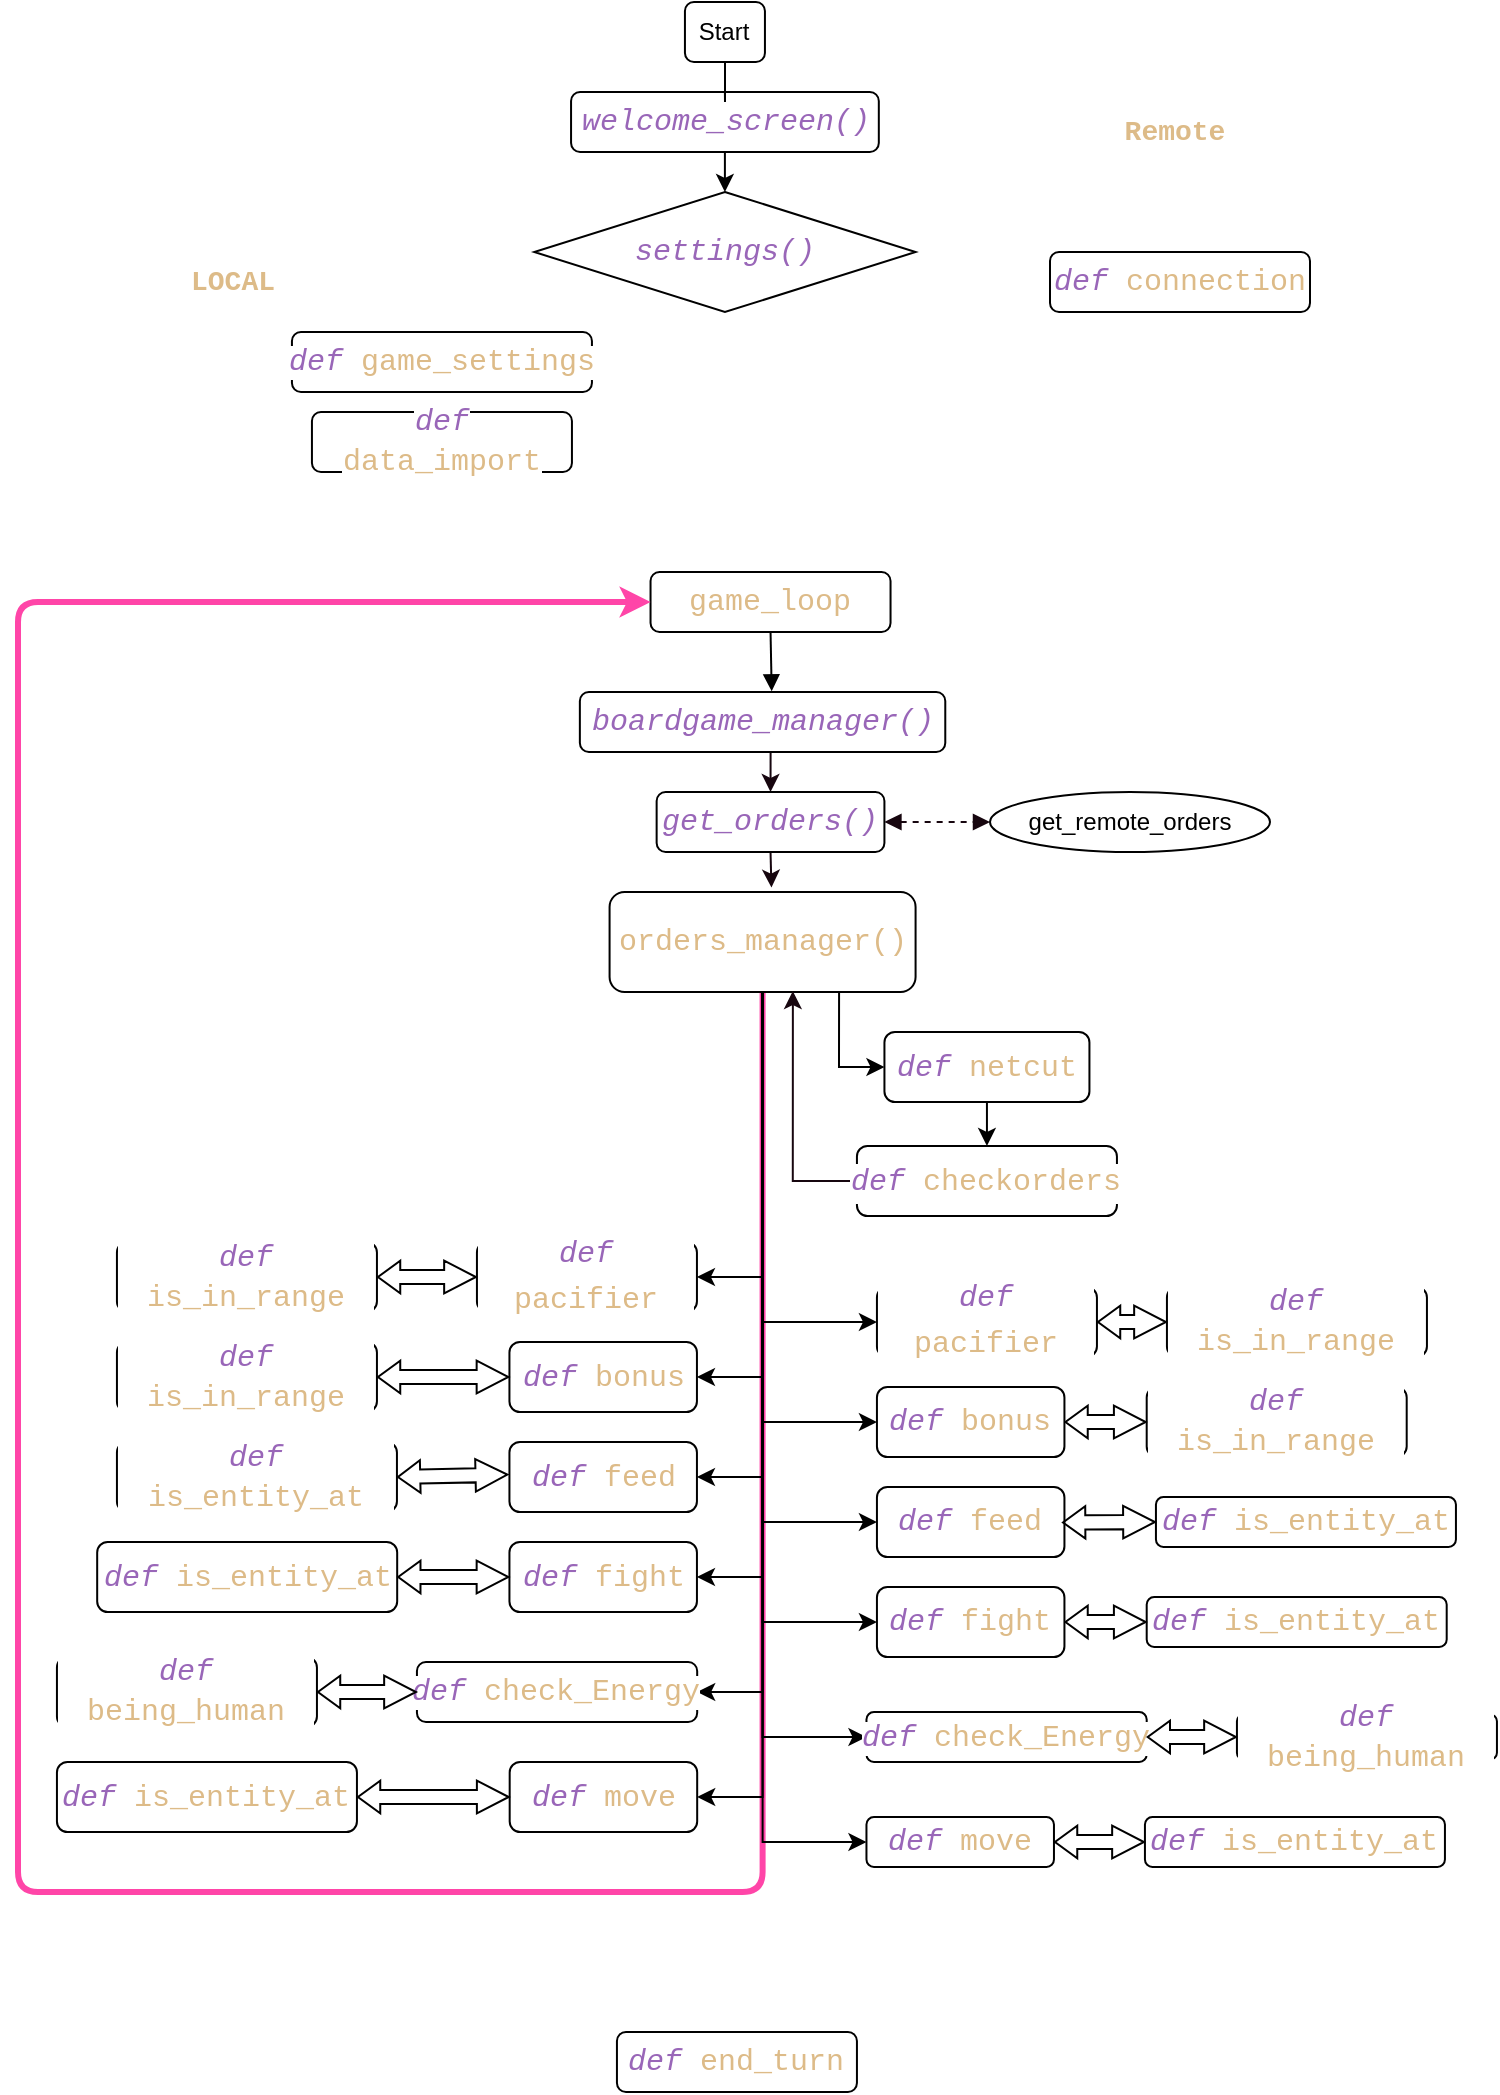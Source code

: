 <mxfile version="17.2.4" type="github">
  <diagram id="C5RBs43oDa-KdzZeNtuy" name="Page-1">
    <mxGraphModel dx="1736" dy="1079" grid="1" gridSize="10" guides="1" tooltips="1" connect="1" arrows="1" fold="1" page="1" pageScale="1" pageWidth="827" pageHeight="1169" math="0" shadow="0">
      <root>
        <mxCell id="WIyWlLk6GJQsqaUBKTNV-0" />
        <mxCell id="WIyWlLk6GJQsqaUBKTNV-1" parent="WIyWlLk6GJQsqaUBKTNV-0" />
        <mxCell id="PsKFiLC34W7KuLc8Axxn-2" value="" style="edgeStyle=orthogonalEdgeStyle;rounded=0;orthogonalLoop=1;jettySize=auto;html=1;startArrow=none;" edge="1" parent="WIyWlLk6GJQsqaUBKTNV-1" source="PsKFiLC34W7KuLc8Axxn-0">
          <mxGeometry relative="1" as="geometry">
            <mxPoint x="397.412" y="110" as="targetPoint" />
          </mxGeometry>
        </mxCell>
        <mxCell id="fEXWOOUnEaRxqD7EzHem-0" value="Start" style="rounded=1;whiteSpace=wrap;html=1;fontSize=12;glass=0;strokeWidth=1;shadow=0;" parent="WIyWlLk6GJQsqaUBKTNV-1" vertex="1">
          <mxGeometry x="377.47" y="15" width="40" height="30" as="geometry" />
        </mxCell>
        <mxCell id="fEXWOOUnEaRxqD7EzHem-25" value="&lt;div style=&quot;color: rgb(102 , 136 , 204) ; font-family: &amp;#34;consolas&amp;#34; , &amp;#34;courier new&amp;#34; , monospace ; font-size: 15px ; line-height: 20px&quot;&gt;&lt;span style=&quot;background-color: rgb(255 , 255 , 255)&quot;&gt;&lt;span style=&quot;color: rgb(153 , 102 , 184) ; font-style: italic&quot;&gt;def&lt;/span&gt; &lt;span style=&quot;color: rgb(221 , 187 , 136)&quot;&gt;connection&lt;/span&gt;&lt;/span&gt;&lt;/div&gt;" style="rounded=1;whiteSpace=wrap;html=1;fontSize=12;glass=0;strokeWidth=1;shadow=0;" parent="WIyWlLk6GJQsqaUBKTNV-1" vertex="1">
          <mxGeometry x="560" y="140" width="130" height="30" as="geometry" />
        </mxCell>
        <mxCell id="fEXWOOUnEaRxqD7EzHem-31" style="edgeStyle=none;rounded=0;orthogonalLoop=1;jettySize=auto;html=1;exitX=1;exitY=0.25;exitDx=0;exitDy=0;fontSize=12;fontColor=#FF9408;" parent="WIyWlLk6GJQsqaUBKTNV-1" edge="1">
          <mxGeometry relative="1" as="geometry">
            <mxPoint x="443.47" y="420" as="sourcePoint" />
            <mxPoint x="443.47" y="420" as="targetPoint" />
          </mxGeometry>
        </mxCell>
        <mxCell id="fEXWOOUnEaRxqD7EzHem-35" value="&lt;div style=&quot;color: rgb(102 , 136 , 204) ; font-family: &amp;#34;consolas&amp;#34; , &amp;#34;courier new&amp;#34; , monospace ; font-size: 15px ; line-height: 20px&quot;&gt;&lt;span style=&quot;color: rgba(0 , 0 , 0 , 0) ; font-family: monospace ; font-size: 0px ; background-color: rgb(248 , 249 , 250)&quot;&gt;%3CmxGraphModel%3E%3Croot%3E%3CmxCell%20id%3D%220%22%2F%3E%3CmxCell%20id%3D%221%22%20parent%3D%220%22%2F%3E%3CmxCell%20id%3D%222%22%20value%3D%22%26lt%3Bdiv%20style%3D%26quot%3Bcolor%3A%20rgb(102%20%2C%20136%20%2C%20204)%20%3B%20font-family%3A%20%26amp%3B%2334%3Bconsolas%26amp%3B%2334%3B%20%2C%20%26amp%3B%2334%3Bcourier%20new%26amp%3B%2334%3B%20%2C%20monospace%20%3B%20font-size%3A%2015px%20%3B%20line-height%3A%2020px%26quot%3B%26gt%3B%26lt%3Bspan%20style%3D%26quot%3Bcolor%3A%20rgb(153%20%2C%20102%20%2C%20184)%20%3B%20font-style%3A%20italic%26quot%3B%26gt%3Bdef%26lt%3B%2Fspan%26gt%3B%26amp%3Bnbsp%3B%26lt%3Bspan%20style%3D%26quot%3Bcolor%3A%20rgb(221%20%2C%20187%20%2C%20136)%20%3B%20font-family%3A%20%26amp%3B%2334%3Bconsolas%26amp%3B%2334%3B%20%2C%20%26amp%3B%2334%3Bcourier%20new%26amp%3B%2334%3B%20%2C%20monospace%26quot%3B%26gt%3Bcheckorders%26lt%3B%2Fspan%26gt%3B%26lt%3B%2Fdiv%26gt%3B%22%20style%3D%22rounded%3D1%3BwhiteSpace%3Dwrap%3Bhtml%3D1%3BlabelBackgroundColor%3D%23FFFFFF%3BfontSize%3D12%3BfontColor%3D%23FF9408%3B%22%20vertex%3D%221%22%20parent%3D%221%22%3E%3CmxGeometry%20x%3D%22105%22%20y%3D%22820%22%20width%3D%22130%22%20height%3D%2250%22%20as%3D%22geometry%22%2F%3E%3C%2FmxCell%3E%3C%2Froot%3E%3C%2FmxGraphModel%3E&lt;/span&gt;&lt;span style=&quot;font-family: &amp;#34;consolas&amp;#34; , &amp;#34;courier new&amp;#34; , monospace ; color: rgb(153 , 102 , 184) ; font-style: italic&quot;&gt;def&lt;/span&gt;&lt;span style=&quot;font-family: &amp;#34;consolas&amp;#34; , &amp;#34;courier new&amp;#34; , monospace&quot;&gt; &lt;/span&gt;&lt;span style=&quot;font-family: &amp;#34;consolas&amp;#34; , &amp;#34;courier new&amp;#34; , monospace ; color: rgb(221 , 187 , 136)&quot;&gt;pacifier&lt;/span&gt;&lt;/div&gt;" style="rounded=1;whiteSpace=wrap;html=1;labelBackgroundColor=#FFFFFF;fontSize=12;fontColor=#FF9408;" parent="WIyWlLk6GJQsqaUBKTNV-1" vertex="1">
          <mxGeometry x="273.47" y="635" width="110" height="35" as="geometry" />
        </mxCell>
        <mxCell id="fEXWOOUnEaRxqD7EzHem-45" value="&lt;div style=&quot;color: rgb(102 , 136 , 204) ; font-family: &amp;#34;consolas&amp;#34; , &amp;#34;courier new&amp;#34; , monospace ; font-size: 15px ; line-height: 20px&quot;&gt;&lt;div style=&quot;font-family: &amp;#34;consolas&amp;#34; , &amp;#34;courier new&amp;#34; , monospace ; line-height: 20px&quot;&gt;&lt;span style=&quot;color: rgb(153 , 102 , 184) ; font-style: italic&quot;&gt;def&lt;/span&gt; &lt;span style=&quot;color: rgb(221 , 187 , 136)&quot;&gt;is_in_range&lt;/span&gt;&lt;/div&gt;&lt;/div&gt;" style="rounded=1;whiteSpace=wrap;html=1;labelBackgroundColor=#FFFFFF;fontSize=12;fontColor=#FF9408;" parent="WIyWlLk6GJQsqaUBKTNV-1" vertex="1">
          <mxGeometry x="93.47" y="635" width="130" height="35" as="geometry" />
        </mxCell>
        <mxCell id="fEXWOOUnEaRxqD7EzHem-47" value="&lt;div style=&quot;color: rgb(102 , 136 , 204) ; font-family: &amp;#34;consolas&amp;#34; , &amp;#34;courier new&amp;#34; , monospace ; font-size: 15px ; line-height: 20px&quot;&gt;&lt;div style=&quot;font-family: &amp;#34;consolas&amp;#34; , &amp;#34;courier new&amp;#34; , monospace ; line-height: 20px&quot;&gt;&lt;span style=&quot;color: rgb(153 , 102 , 184) ; font-style: italic&quot;&gt;def&lt;/span&gt; &lt;span style=&quot;color: rgb(221 , 187 , 136)&quot;&gt;bonus&lt;/span&gt;&lt;/div&gt;&lt;/div&gt;" style="rounded=1;whiteSpace=wrap;html=1;labelBackgroundColor=#FFFFFF;fontSize=12;fontColor=#FF9408;" parent="WIyWlLk6GJQsqaUBKTNV-1" vertex="1">
          <mxGeometry x="289.72" y="685" width="93.75" height="35" as="geometry" />
        </mxCell>
        <mxCell id="fEXWOOUnEaRxqD7EzHem-49" value="&lt;div style=&quot;color: rgb(102 , 136 , 204) ; font-family: &amp;#34;consolas&amp;#34; , &amp;#34;courier new&amp;#34; , monospace ; font-size: 15px ; line-height: 20px&quot;&gt;&lt;div style=&quot;font-family: &amp;#34;consolas&amp;#34; , &amp;#34;courier new&amp;#34; , monospace ; line-height: 20px&quot;&gt;&lt;span style=&quot;color: rgb(153 , 102 , 184) ; font-style: italic&quot;&gt;def&lt;/span&gt; &lt;span style=&quot;color: rgb(221 , 187 , 136)&quot;&gt;is_in_range&lt;/span&gt;&lt;/div&gt;&lt;/div&gt;" style="rounded=1;whiteSpace=wrap;html=1;labelBackgroundColor=#FFFFFF;fontSize=12;fontColor=#FF9408;" parent="WIyWlLk6GJQsqaUBKTNV-1" vertex="1">
          <mxGeometry x="93.47" y="685" width="130" height="35" as="geometry" />
        </mxCell>
        <mxCell id="fEXWOOUnEaRxqD7EzHem-51" value="&lt;div style=&quot;color: rgb(102 , 136 , 204) ; font-family: &amp;#34;consolas&amp;#34; , &amp;#34;courier new&amp;#34; , monospace ; font-size: 15px ; line-height: 20px&quot;&gt;&lt;div style=&quot;font-family: &amp;#34;consolas&amp;#34; , &amp;#34;courier new&amp;#34; , monospace ; line-height: 20px&quot;&gt;&lt;span style=&quot;color: rgb(153 , 102 , 184) ; font-style: italic&quot;&gt;def&lt;/span&gt; &lt;span style=&quot;color: rgb(221 , 187 , 136)&quot;&gt;feed&lt;/span&gt;&lt;/div&gt;&lt;/div&gt;" style="rounded=1;whiteSpace=wrap;html=1;labelBackgroundColor=#FFFFFF;fontSize=12;fontColor=#FF9408;" parent="WIyWlLk6GJQsqaUBKTNV-1" vertex="1">
          <mxGeometry x="289.72" y="735" width="93.75" height="35" as="geometry" />
        </mxCell>
        <mxCell id="fEXWOOUnEaRxqD7EzHem-53" value="&lt;div style=&quot;color: rgb(102 , 136 , 204) ; font-family: &amp;#34;consolas&amp;#34; , &amp;#34;courier new&amp;#34; , monospace ; font-size: 15px ; line-height: 20px&quot;&gt;&lt;div style=&quot;font-family: &amp;#34;consolas&amp;#34; , &amp;#34;courier new&amp;#34; , monospace ; line-height: 20px&quot;&gt;&lt;div style=&quot;font-family: &amp;#34;consolas&amp;#34; , &amp;#34;courier new&amp;#34; , monospace ; line-height: 20px&quot;&gt;&lt;span style=&quot;color: rgb(153 , 102 , 184) ; font-style: italic&quot;&gt;def&lt;/span&gt; &lt;span style=&quot;color: rgb(221 , 187 , 136)&quot;&gt;is_entity_at&lt;/span&gt;&lt;/div&gt;&lt;/div&gt;&lt;/div&gt;" style="rounded=1;whiteSpace=wrap;html=1;labelBackgroundColor=#FFFFFF;fontSize=12;fontColor=#FF9408;" parent="WIyWlLk6GJQsqaUBKTNV-1" vertex="1">
          <mxGeometry x="93.47" y="735" width="140" height="35" as="geometry" />
        </mxCell>
        <mxCell id="fEXWOOUnEaRxqD7EzHem-55" value="&lt;div style=&quot;color: rgb(102 , 136 , 204) ; font-family: &amp;#34;consolas&amp;#34; , &amp;#34;courier new&amp;#34; , monospace ; font-size: 15px ; line-height: 20px&quot;&gt;&lt;div style=&quot;font-family: &amp;#34;consolas&amp;#34; , &amp;#34;courier new&amp;#34; , monospace ; line-height: 20px&quot;&gt;&lt;div style=&quot;font-family: &amp;#34;consolas&amp;#34; , &amp;#34;courier new&amp;#34; , monospace ; line-height: 20px&quot;&gt;&lt;span style=&quot;color: rgb(153 , 102 , 184) ; font-style: italic&quot;&gt;def&lt;/span&gt; &lt;span style=&quot;color: rgb(221 , 187 , 136)&quot;&gt;fight&lt;/span&gt;&lt;/div&gt;&lt;/div&gt;&lt;/div&gt;" style="rounded=1;whiteSpace=wrap;html=1;labelBackgroundColor=#FFFFFF;fontSize=12;fontColor=#FF9408;" parent="WIyWlLk6GJQsqaUBKTNV-1" vertex="1">
          <mxGeometry x="289.72" y="785" width="93.75" height="35" as="geometry" />
        </mxCell>
        <mxCell id="fEXWOOUnEaRxqD7EzHem-58" value="&lt;div style=&quot;color: rgb(102 , 136 , 204) ; font-family: &amp;#34;consolas&amp;#34; , &amp;#34;courier new&amp;#34; , monospace ; font-size: 15px ; line-height: 20px&quot;&gt;&lt;div style=&quot;font-family: &amp;#34;consolas&amp;#34; , &amp;#34;courier new&amp;#34; , monospace ; line-height: 20px&quot;&gt;&lt;div style=&quot;font-family: &amp;#34;consolas&amp;#34; , &amp;#34;courier new&amp;#34; , monospace ; line-height: 20px&quot;&gt;&lt;span style=&quot;color: rgb(153 , 102 , 184) ; font-style: italic&quot;&gt;def&lt;/span&gt; &lt;span style=&quot;color: rgb(221 , 187 , 136)&quot;&gt;is_entity_at&lt;/span&gt;&lt;/div&gt;&lt;/div&gt;&lt;/div&gt;" style="rounded=1;whiteSpace=wrap;html=1;labelBackgroundColor=#FFFFFF;fontSize=12;fontColor=#FF9408;" parent="WIyWlLk6GJQsqaUBKTNV-1" vertex="1">
          <mxGeometry x="83.59" y="785" width="150" height="35" as="geometry" />
        </mxCell>
        <mxCell id="fEXWOOUnEaRxqD7EzHem-59" value="&lt;div style=&quot;color: rgb(102 , 136 , 204) ; font-family: &amp;#34;consolas&amp;#34; , &amp;#34;courier new&amp;#34; , monospace ; font-size: 15px ; line-height: 20px&quot;&gt;&lt;div style=&quot;font-family: &amp;#34;consolas&amp;#34; , &amp;#34;courier new&amp;#34; , monospace ; line-height: 20px&quot;&gt;&lt;div style=&quot;font-family: &amp;#34;consolas&amp;#34; , &amp;#34;courier new&amp;#34; , monospace ; line-height: 20px&quot;&gt;&lt;div style=&quot;font-family: &amp;#34;consolas&amp;#34; , &amp;#34;courier new&amp;#34; , monospace ; line-height: 20px&quot;&gt;&lt;span style=&quot;color: rgb(153 , 102 , 184) ; font-style: italic&quot;&gt;def&lt;/span&gt; &lt;span style=&quot;color: rgb(221 , 187 , 136)&quot;&gt;move&lt;/span&gt;&lt;/div&gt;&lt;/div&gt;&lt;/div&gt;&lt;/div&gt;" style="rounded=1;whiteSpace=wrap;html=1;labelBackgroundColor=#FFFFFF;fontSize=12;fontColor=#FF9408;" parent="WIyWlLk6GJQsqaUBKTNV-1" vertex="1">
          <mxGeometry x="289.84" y="895" width="93.75" height="35" as="geometry" />
        </mxCell>
        <mxCell id="fEXWOOUnEaRxqD7EzHem-62" value="&lt;div style=&quot;color: rgb(102 , 136 , 204) ; font-family: &amp;#34;consolas&amp;#34; , &amp;#34;courier new&amp;#34; , monospace ; font-size: 15px ; line-height: 20px&quot;&gt;&lt;div style=&quot;font-family: &amp;#34;consolas&amp;#34; , &amp;#34;courier new&amp;#34; , monospace ; line-height: 20px&quot;&gt;&lt;div style=&quot;font-family: &amp;#34;consolas&amp;#34; , &amp;#34;courier new&amp;#34; , monospace ; line-height: 20px&quot;&gt;&lt;span style=&quot;color: rgb(153 , 102 , 184) ; font-style: italic&quot;&gt;def&lt;/span&gt; &lt;span style=&quot;color: rgb(221 , 187 , 136)&quot;&gt;is_entity_at&lt;/span&gt;&lt;/div&gt;&lt;/div&gt;&lt;/div&gt;" style="rounded=1;whiteSpace=wrap;html=1;labelBackgroundColor=#FFFFFF;fontSize=12;fontColor=#FF9408;" parent="WIyWlLk6GJQsqaUBKTNV-1" vertex="1">
          <mxGeometry x="63.47" y="895" width="150" height="35" as="geometry" />
        </mxCell>
        <mxCell id="fEXWOOUnEaRxqD7EzHem-63" value="&lt;div style=&quot;color: rgb(102 , 136 , 204) ; font-family: &amp;#34;consolas&amp;#34; , &amp;#34;courier new&amp;#34; , monospace ; font-size: 15px ; line-height: 20px&quot;&gt;&lt;span style=&quot;background-color: rgb(255 , 255 , 255)&quot;&gt;&lt;span style=&quot;color: rgb(221 , 187 , 136)&quot;&gt;game_loop&lt;/span&gt;&lt;/span&gt;&lt;/div&gt;" style="rounded=1;whiteSpace=wrap;html=1;fontSize=12;glass=0;strokeWidth=1;shadow=0;" parent="WIyWlLk6GJQsqaUBKTNV-1" vertex="1">
          <mxGeometry x="360.27" y="300" width="120" height="30" as="geometry" />
        </mxCell>
        <mxCell id="fEXWOOUnEaRxqD7EzHem-149" style="edgeStyle=orthogonalEdgeStyle;rounded=1;orthogonalLoop=1;jettySize=auto;html=1;fontFamily=Courier New;fontSize=12;fontColor=#DDBB88;exitX=0.5;exitY=1;exitDx=0;exitDy=0;strokeWidth=3;strokeColor=#FF45A8;" parent="WIyWlLk6GJQsqaUBKTNV-1" source="fEXWOOUnEaRxqD7EzHem-87" target="fEXWOOUnEaRxqD7EzHem-63" edge="1">
          <mxGeometry relative="1" as="geometry">
            <mxPoint x="357.47" y="355" as="targetPoint" />
            <Array as="points">
              <mxPoint x="416" y="960" />
              <mxPoint x="44" y="960" />
              <mxPoint x="44" y="315" />
            </Array>
            <mxPoint x="416" y="920" as="sourcePoint" />
          </mxGeometry>
        </mxCell>
        <mxCell id="fEXWOOUnEaRxqD7EzHem-64" value="&lt;div style=&quot;font-family: &amp;#34;consolas&amp;#34; , &amp;#34;courier new&amp;#34; , monospace ; font-size: 15px ; line-height: 20px&quot;&gt;&lt;span style=&quot;background-color: rgb(255 , 255 , 255)&quot;&gt;&lt;span style=&quot;color: rgb(153 , 102 , 184) ; font-style: italic&quot;&gt;def&lt;/span&gt;&lt;font color=&quot;#6688cc&quot;&gt;&amp;nbsp;&lt;/font&gt;&lt;font color=&quot;#ddbb88&quot;&gt;end_&lt;/font&gt;&lt;span style=&quot;color: rgb(221 , 187 , 136)&quot;&gt;tu&lt;/span&gt;&lt;font color=&quot;#ddbb88&quot;&gt;rn&lt;/font&gt;&lt;/span&gt;&lt;/div&gt;" style="rounded=1;whiteSpace=wrap;html=1;fontSize=12;glass=0;strokeWidth=1;shadow=0;" parent="WIyWlLk6GJQsqaUBKTNV-1" vertex="1">
          <mxGeometry x="343.47" y="1030" width="120" height="30" as="geometry" />
        </mxCell>
        <mxCell id="fEXWOOUnEaRxqD7EzHem-82" value="&lt;div style=&quot;color: rgb(102 , 136 , 204) ; font-family: &amp;#34;consolas&amp;#34; , &amp;#34;courier new&amp;#34; , monospace ; font-size: 15px ; line-height: 20px&quot;&gt;&lt;div style=&quot;font-family: &amp;#34;consolas&amp;#34; , &amp;#34;courier new&amp;#34; , monospace ; line-height: 20px&quot;&gt;&lt;div style=&quot;font-family: &amp;#34;consolas&amp;#34; , &amp;#34;courier new&amp;#34; , monospace ; line-height: 20px&quot;&gt;&lt;div style=&quot;font-family: &amp;#34;consolas&amp;#34; , &amp;#34;courier new&amp;#34; , monospace ; line-height: 20px&quot;&gt;&lt;span style=&quot;color: rgb(153 , 102 , 184) ; font-style: italic&quot;&gt;def&lt;/span&gt; &lt;span style=&quot;color: rgb(221 , 187 , 136)&quot;&gt;being_human&lt;/span&gt;&lt;/div&gt;&lt;/div&gt;&lt;/div&gt;&lt;/div&gt;" style="rounded=1;whiteSpace=wrap;html=1;labelBackgroundColor=#FFFFFF;fontSize=12;fontColor=#FF9408;" parent="WIyWlLk6GJQsqaUBKTNV-1" vertex="1">
          <mxGeometry x="63.47" y="842.5" width="130" height="35" as="geometry" />
        </mxCell>
        <mxCell id="fEXWOOUnEaRxqD7EzHem-90" style="edgeStyle=orthogonalEdgeStyle;rounded=0;orthogonalLoop=1;jettySize=auto;html=1;exitX=0.5;exitY=1;exitDx=0;exitDy=0;entryX=1;entryY=0.5;entryDx=0;entryDy=0;fontFamily=Courier New;fontSize=12;fontColor=#DDBB88;" parent="WIyWlLk6GJQsqaUBKTNV-1" source="fEXWOOUnEaRxqD7EzHem-87" target="fEXWOOUnEaRxqD7EzHem-35" edge="1">
          <mxGeometry relative="1" as="geometry" />
        </mxCell>
        <mxCell id="fEXWOOUnEaRxqD7EzHem-93" style="edgeStyle=orthogonalEdgeStyle;rounded=0;orthogonalLoop=1;jettySize=auto;html=1;exitX=0.5;exitY=1;exitDx=0;exitDy=0;entryX=1;entryY=0.5;entryDx=0;entryDy=0;fontFamily=Courier New;fontSize=12;fontColor=#DDBB88;" parent="WIyWlLk6GJQsqaUBKTNV-1" source="fEXWOOUnEaRxqD7EzHem-87" target="fEXWOOUnEaRxqD7EzHem-47" edge="1">
          <mxGeometry relative="1" as="geometry" />
        </mxCell>
        <mxCell id="fEXWOOUnEaRxqD7EzHem-97" style="edgeStyle=orthogonalEdgeStyle;rounded=0;orthogonalLoop=1;jettySize=auto;html=1;exitX=0.5;exitY=1;exitDx=0;exitDy=0;entryX=1;entryY=0.5;entryDx=0;entryDy=0;fontFamily=Courier New;fontSize=12;fontColor=#DDBB88;" parent="WIyWlLk6GJQsqaUBKTNV-1" source="fEXWOOUnEaRxqD7EzHem-87" target="fEXWOOUnEaRxqD7EzHem-51" edge="1">
          <mxGeometry relative="1" as="geometry" />
        </mxCell>
        <mxCell id="fEXWOOUnEaRxqD7EzHem-98" style="edgeStyle=orthogonalEdgeStyle;rounded=0;orthogonalLoop=1;jettySize=auto;html=1;exitX=0.5;exitY=1;exitDx=0;exitDy=0;entryX=1;entryY=0.5;entryDx=0;entryDy=0;fontFamily=Courier New;fontSize=12;fontColor=#DDBB88;" parent="WIyWlLk6GJQsqaUBKTNV-1" source="fEXWOOUnEaRxqD7EzHem-87" target="fEXWOOUnEaRxqD7EzHem-55" edge="1">
          <mxGeometry relative="1" as="geometry" />
        </mxCell>
        <mxCell id="fEXWOOUnEaRxqD7EzHem-102" style="edgeStyle=orthogonalEdgeStyle;rounded=0;orthogonalLoop=1;jettySize=auto;html=1;exitX=0.5;exitY=1;exitDx=0;exitDy=0;entryX=1;entryY=0.5;entryDx=0;entryDy=0;fontFamily=Courier New;fontSize=12;fontColor=#DDBB88;" parent="WIyWlLk6GJQsqaUBKTNV-1" source="fEXWOOUnEaRxqD7EzHem-87" target="fEXWOOUnEaRxqD7EzHem-101" edge="1">
          <mxGeometry relative="1" as="geometry" />
        </mxCell>
        <mxCell id="fEXWOOUnEaRxqD7EzHem-103" style="edgeStyle=orthogonalEdgeStyle;rounded=0;orthogonalLoop=1;jettySize=auto;html=1;exitX=0.5;exitY=1;exitDx=0;exitDy=0;entryX=1;entryY=0.5;entryDx=0;entryDy=0;fontFamily=Courier New;fontSize=12;fontColor=#DDBB88;" parent="WIyWlLk6GJQsqaUBKTNV-1" source="fEXWOOUnEaRxqD7EzHem-87" target="fEXWOOUnEaRxqD7EzHem-59" edge="1">
          <mxGeometry relative="1" as="geometry" />
        </mxCell>
        <mxCell id="fEXWOOUnEaRxqD7EzHem-128" style="edgeStyle=orthogonalEdgeStyle;rounded=0;orthogonalLoop=1;jettySize=auto;html=1;exitX=0.75;exitY=1;exitDx=0;exitDy=0;entryX=0;entryY=0.5;entryDx=0;entryDy=0;fontFamily=Courier New;fontSize=12;fontColor=#DDBB88;" parent="WIyWlLk6GJQsqaUBKTNV-1" source="fEXWOOUnEaRxqD7EzHem-87" target="fEXWOOUnEaRxqD7EzHem-108" edge="1">
          <mxGeometry relative="1" as="geometry" />
        </mxCell>
        <mxCell id="fEXWOOUnEaRxqD7EzHem-147" style="edgeStyle=orthogonalEdgeStyle;rounded=0;orthogonalLoop=1;jettySize=auto;html=1;exitX=0.5;exitY=1;exitDx=0;exitDy=0;entryX=0;entryY=0.5;entryDx=0;entryDy=0;fontFamily=Courier New;fontSize=12;fontColor=#DDBB88;" parent="WIyWlLk6GJQsqaUBKTNV-1" source="fEXWOOUnEaRxqD7EzHem-87" target="fEXWOOUnEaRxqD7EzHem-110" edge="1">
          <mxGeometry relative="1" as="geometry" />
        </mxCell>
        <mxCell id="fEXWOOUnEaRxqD7EzHem-148" style="edgeStyle=orthogonalEdgeStyle;rounded=0;orthogonalLoop=1;jettySize=auto;html=1;exitX=0.5;exitY=1;exitDx=0;exitDy=0;entryX=0;entryY=0.5;entryDx=0;entryDy=0;fontFamily=Courier New;fontSize=12;fontColor=#DDBB88;" parent="WIyWlLk6GJQsqaUBKTNV-1" source="fEXWOOUnEaRxqD7EzHem-87" target="fEXWOOUnEaRxqD7EzHem-112" edge="1">
          <mxGeometry relative="1" as="geometry" />
        </mxCell>
        <mxCell id="fEXWOOUnEaRxqD7EzHem-152" style="edgeStyle=orthogonalEdgeStyle;rounded=0;orthogonalLoop=1;jettySize=auto;html=1;exitX=0.5;exitY=1;exitDx=0;exitDy=0;entryX=0;entryY=0.5;entryDx=0;entryDy=0;fontFamily=Courier New;fontSize=12;fontColor=#DDBB88;" parent="WIyWlLk6GJQsqaUBKTNV-1" source="fEXWOOUnEaRxqD7EzHem-87" target="fEXWOOUnEaRxqD7EzHem-114" edge="1">
          <mxGeometry relative="1" as="geometry" />
        </mxCell>
        <mxCell id="fEXWOOUnEaRxqD7EzHem-153" style="edgeStyle=orthogonalEdgeStyle;rounded=0;orthogonalLoop=1;jettySize=auto;html=1;exitX=0.5;exitY=1;exitDx=0;exitDy=0;entryX=0;entryY=0.5;entryDx=0;entryDy=0;fontFamily=Courier New;fontSize=12;fontColor=#DDBB88;" parent="WIyWlLk6GJQsqaUBKTNV-1" source="fEXWOOUnEaRxqD7EzHem-87" target="fEXWOOUnEaRxqD7EzHem-116" edge="1">
          <mxGeometry relative="1" as="geometry" />
        </mxCell>
        <mxCell id="fEXWOOUnEaRxqD7EzHem-155" style="edgeStyle=orthogonalEdgeStyle;rounded=0;orthogonalLoop=1;jettySize=auto;html=1;exitX=0.5;exitY=1;exitDx=0;exitDy=0;entryX=0;entryY=0.5;entryDx=0;entryDy=0;fontFamily=Courier New;fontSize=12;fontColor=#DDBB88;" parent="WIyWlLk6GJQsqaUBKTNV-1" source="fEXWOOUnEaRxqD7EzHem-87" target="fEXWOOUnEaRxqD7EzHem-126" edge="1">
          <mxGeometry relative="1" as="geometry" />
        </mxCell>
        <mxCell id="fEXWOOUnEaRxqD7EzHem-156" style="edgeStyle=orthogonalEdgeStyle;rounded=0;orthogonalLoop=1;jettySize=auto;html=1;exitX=0.5;exitY=1;exitDx=0;exitDy=0;entryX=0;entryY=0.5;entryDx=0;entryDy=0;fontFamily=Courier New;fontSize=12;fontColor=#DDBB88;" parent="WIyWlLk6GJQsqaUBKTNV-1" source="fEXWOOUnEaRxqD7EzHem-87" target="fEXWOOUnEaRxqD7EzHem-118" edge="1">
          <mxGeometry relative="1" as="geometry" />
        </mxCell>
        <mxCell id="fEXWOOUnEaRxqD7EzHem-87" value="&lt;span style=&quot;font-family: &amp;#34;consolas&amp;#34; , &amp;#34;courier new&amp;#34; , monospace ; font-size: 15px ; color: rgb(221 , 187 , 136)&quot;&gt;orders_manager()&lt;/span&gt;" style="rounded=1;whiteSpace=wrap;html=1;labelBackgroundColor=#FFFFFF;fontSize=12;fontColor=#FF9408;" parent="WIyWlLk6GJQsqaUBKTNV-1" vertex="1">
          <mxGeometry x="339.79" y="460" width="153" height="50" as="geometry" />
        </mxCell>
        <mxCell id="fEXWOOUnEaRxqD7EzHem-92" value="" style="shape=flexArrow;endArrow=classic;startArrow=classic;html=1;rounded=0;fontFamily=Courier New;fontSize=12;fontColor=#DDBB88;exitX=1;exitY=0.5;exitDx=0;exitDy=0;entryX=0;entryY=0.5;entryDx=0;entryDy=0;width=7.059;startSize=3.384;startWidth=8.212;endWidth=8.212;endSize=4.965;" parent="WIyWlLk6GJQsqaUBKTNV-1" source="fEXWOOUnEaRxqD7EzHem-45" target="fEXWOOUnEaRxqD7EzHem-35" edge="1">
          <mxGeometry width="100" height="100" relative="1" as="geometry">
            <mxPoint x="123.47" y="605" as="sourcePoint" />
            <mxPoint x="223.47" y="505" as="targetPoint" />
          </mxGeometry>
        </mxCell>
        <mxCell id="fEXWOOUnEaRxqD7EzHem-94" value="" style="shape=flexArrow;endArrow=classic;startArrow=classic;html=1;rounded=0;fontFamily=Courier New;fontSize=12;fontColor=#DDBB88;exitX=1;exitY=0.5;exitDx=0;exitDy=0;entryX=0;entryY=0.5;entryDx=0;entryDy=0;width=7.059;startSize=3.384;startWidth=8.212;endWidth=8.212;endSize=4.965;" parent="WIyWlLk6GJQsqaUBKTNV-1" source="fEXWOOUnEaRxqD7EzHem-49" target="fEXWOOUnEaRxqD7EzHem-47" edge="1">
          <mxGeometry width="100" height="100" relative="1" as="geometry">
            <mxPoint x="223.47" y="702.17" as="sourcePoint" />
            <mxPoint x="279.72" y="702.17" as="targetPoint" />
          </mxGeometry>
        </mxCell>
        <mxCell id="fEXWOOUnEaRxqD7EzHem-96" value="" style="shape=flexArrow;endArrow=classic;startArrow=classic;html=1;rounded=0;fontFamily=Courier New;fontSize=12;fontColor=#DDBB88;exitX=1;exitY=0.5;exitDx=0;exitDy=0;entryX=-0.006;entryY=0.466;entryDx=0;entryDy=0;width=7.059;startSize=3.384;startWidth=8.212;endWidth=8.212;endSize=4.965;entryPerimeter=0;" parent="WIyWlLk6GJQsqaUBKTNV-1" source="fEXWOOUnEaRxqD7EzHem-53" target="fEXWOOUnEaRxqD7EzHem-51" edge="1">
          <mxGeometry width="100" height="100" relative="1" as="geometry">
            <mxPoint x="203.47" y="752.27" as="sourcePoint" />
            <mxPoint x="269.72" y="752.27" as="targetPoint" />
          </mxGeometry>
        </mxCell>
        <mxCell id="fEXWOOUnEaRxqD7EzHem-99" value="" style="shape=flexArrow;endArrow=classic;startArrow=classic;html=1;rounded=0;fontFamily=Courier New;fontSize=12;fontColor=#DDBB88;exitX=1;exitY=0.5;exitDx=0;exitDy=0;entryX=0;entryY=0.5;entryDx=0;entryDy=0;width=7.059;startSize=3.384;startWidth=8.212;endWidth=8.212;endSize=4.965;" parent="WIyWlLk6GJQsqaUBKTNV-1" source="fEXWOOUnEaRxqD7EzHem-58" target="fEXWOOUnEaRxqD7EzHem-55" edge="1">
          <mxGeometry width="100" height="100" relative="1" as="geometry">
            <mxPoint x="233.59" y="803.1" as="sourcePoint" />
            <mxPoint x="279.278" y="801.91" as="targetPoint" />
          </mxGeometry>
        </mxCell>
        <mxCell id="fEXWOOUnEaRxqD7EzHem-100" value="" style="shape=flexArrow;endArrow=classic;startArrow=classic;html=1;rounded=0;fontFamily=Courier New;fontSize=12;fontColor=#DDBB88;exitX=1;exitY=0.5;exitDx=0;exitDy=0;entryX=0;entryY=0.5;entryDx=0;entryDy=0;width=7.059;startSize=3.384;startWidth=8.212;endWidth=8.212;endSize=4.965;" parent="WIyWlLk6GJQsqaUBKTNV-1" source="fEXWOOUnEaRxqD7EzHem-62" target="fEXWOOUnEaRxqD7EzHem-59" edge="1">
          <mxGeometry width="100" height="100" relative="1" as="geometry">
            <mxPoint x="190.6" y="1042.22" as="sourcePoint" />
            <mxPoint x="236.73" y="1042.22" as="targetPoint" />
          </mxGeometry>
        </mxCell>
        <mxCell id="fEXWOOUnEaRxqD7EzHem-101" value="&lt;div style=&quot;font-family: &amp;#34;consolas&amp;#34; , &amp;#34;courier new&amp;#34; , monospace ; font-size: 15px ; line-height: 20px&quot;&gt;&lt;span style=&quot;background-color: rgb(255 , 255 , 255)&quot;&gt;&lt;span style=&quot;color: rgb(153 , 102 , 184) ; font-style: italic&quot;&gt;def&lt;/span&gt;&lt;font color=&quot;#6688cc&quot;&gt;&amp;nbsp;&lt;/font&gt;&lt;font color=&quot;#ddbb88&quot;&gt;check_Energy&lt;/font&gt;&lt;/span&gt;&lt;/div&gt;" style="rounded=1;whiteSpace=wrap;html=1;fontSize=12;glass=0;strokeWidth=1;shadow=0;" parent="WIyWlLk6GJQsqaUBKTNV-1" vertex="1">
          <mxGeometry x="243.47" y="845" width="140.12" height="30" as="geometry" />
        </mxCell>
        <mxCell id="fEXWOOUnEaRxqD7EzHem-106" value="" style="shape=flexArrow;endArrow=classic;startArrow=classic;html=1;rounded=0;fontFamily=Courier New;fontSize=12;fontColor=#DDBB88;exitX=1;exitY=0.5;exitDx=0;exitDy=0;entryX=0;entryY=0.5;entryDx=0;entryDy=0;width=7.059;startSize=3.384;startWidth=8.212;endWidth=8.212;endSize=4.965;" parent="WIyWlLk6GJQsqaUBKTNV-1" source="fEXWOOUnEaRxqD7EzHem-82" target="fEXWOOUnEaRxqD7EzHem-101" edge="1">
          <mxGeometry width="100" height="100" relative="1" as="geometry">
            <mxPoint x="183.47" y="835" as="sourcePoint" />
            <mxPoint x="239.6" y="835" as="targetPoint" />
          </mxGeometry>
        </mxCell>
        <mxCell id="fEXWOOUnEaRxqD7EzHem-107" style="edgeStyle=none;rounded=0;orthogonalLoop=1;jettySize=auto;html=1;exitX=0.5;exitY=1;exitDx=0;exitDy=0;entryX=0.5;entryY=0;entryDx=0;entryDy=0;fontSize=12;fontColor=#FF9408;" parent="WIyWlLk6GJQsqaUBKTNV-1" source="fEXWOOUnEaRxqD7EzHem-108" target="fEXWOOUnEaRxqD7EzHem-109" edge="1">
          <mxGeometry relative="1" as="geometry" />
        </mxCell>
        <mxCell id="fEXWOOUnEaRxqD7EzHem-108" value="&lt;div style=&quot;color: rgb(102 , 136 , 204) ; font-family: &amp;#34;consolas&amp;#34; , &amp;#34;courier new&amp;#34; , monospace ; font-size: 15px ; line-height: 20px&quot;&gt;&lt;span style=&quot;color: rgb(153 , 102 , 184) ; font-style: italic&quot;&gt;def&lt;/span&gt; &lt;span style=&quot;color: rgb(221 , 187 , 136)&quot;&gt;netcut&lt;/span&gt;&lt;/div&gt;" style="rounded=1;whiteSpace=wrap;html=1;labelBackgroundColor=#FFFFFF;fontSize=12;fontColor=#FF9408;" parent="WIyWlLk6GJQsqaUBKTNV-1" vertex="1">
          <mxGeometry x="477.22" y="530" width="102.5" height="35" as="geometry" />
        </mxCell>
        <mxCell id="PsKFiLC34W7KuLc8Axxn-14" style="edgeStyle=orthogonalEdgeStyle;rounded=0;orthogonalLoop=1;jettySize=auto;html=1;exitX=0;exitY=0.5;exitDx=0;exitDy=0;entryX=0.599;entryY=0.991;entryDx=0;entryDy=0;entryPerimeter=0;strokeColor=#17060F;strokeWidth=1;" edge="1" parent="WIyWlLk6GJQsqaUBKTNV-1" source="fEXWOOUnEaRxqD7EzHem-109" target="fEXWOOUnEaRxqD7EzHem-87">
          <mxGeometry relative="1" as="geometry" />
        </mxCell>
        <mxCell id="fEXWOOUnEaRxqD7EzHem-109" value="&lt;div style=&quot;color: rgb(102 , 136 , 204) ; font-family: &amp;#34;consolas&amp;#34; , &amp;#34;courier new&amp;#34; , monospace ; font-size: 15px ; line-height: 20px&quot;&gt;&lt;span style=&quot;color: rgb(153 , 102 , 184) ; font-style: italic&quot;&gt;def&lt;/span&gt;&amp;nbsp;&lt;span style=&quot;color: rgb(221 , 187 , 136) ; font-family: &amp;#34;consolas&amp;#34; , &amp;#34;courier new&amp;#34; , monospace&quot;&gt;checkorders&lt;/span&gt;&lt;/div&gt;" style="rounded=1;whiteSpace=wrap;html=1;labelBackgroundColor=#FFFFFF;fontSize=12;fontColor=#FF9408;" parent="WIyWlLk6GJQsqaUBKTNV-1" vertex="1">
          <mxGeometry x="463.47" y="587" width="130" height="35" as="geometry" />
        </mxCell>
        <mxCell id="fEXWOOUnEaRxqD7EzHem-110" value="&lt;div style=&quot;color: rgb(102 , 136 , 204) ; font-family: &amp;#34;consolas&amp;#34; , &amp;#34;courier new&amp;#34; , monospace ; font-size: 15px ; line-height: 20px&quot;&gt;&lt;span style=&quot;color: rgba(0 , 0 , 0 , 0) ; font-family: monospace ; font-size: 0px ; background-color: rgb(248 , 249 , 250)&quot;&gt;%3CmxGraphModel%3E%3Croot%3E%3CmxCell%20id%3D%220%22%2F%3E%3CmxCell%20id%3D%221%22%20parent%3D%220%22%2F%3E%3CmxCell%20id%3D%222%22%20value%3D%22%26lt%3Bdiv%20style%3D%26quot%3Bcolor%3A%20rgb(102%20%2C%20136%20%2C%20204)%20%3B%20font-family%3A%20%26amp%3B%2334%3Bconsolas%26amp%3B%2334%3B%20%2C%20%26amp%3B%2334%3Bcourier%20new%26amp%3B%2334%3B%20%2C%20monospace%20%3B%20font-size%3A%2015px%20%3B%20line-height%3A%2020px%26quot%3B%26gt%3B%26lt%3Bspan%20style%3D%26quot%3Bcolor%3A%20rgb(153%20%2C%20102%20%2C%20184)%20%3B%20font-style%3A%20italic%26quot%3B%26gt%3Bdef%26lt%3B%2Fspan%26gt%3B%26amp%3Bnbsp%3B%26lt%3Bspan%20style%3D%26quot%3Bcolor%3A%20rgb(221%20%2C%20187%20%2C%20136)%20%3B%20font-family%3A%20%26amp%3B%2334%3Bconsolas%26amp%3B%2334%3B%20%2C%20%26amp%3B%2334%3Bcourier%20new%26amp%3B%2334%3B%20%2C%20monospace%26quot%3B%26gt%3Bcheckorders%26lt%3B%2Fspan%26gt%3B%26lt%3B%2Fdiv%26gt%3B%22%20style%3D%22rounded%3D1%3BwhiteSpace%3Dwrap%3Bhtml%3D1%3BlabelBackgroundColor%3D%23FFFFFF%3BfontSize%3D12%3BfontColor%3D%23FF9408%3B%22%20vertex%3D%221%22%20parent%3D%221%22%3E%3CmxGeometry%20x%3D%22105%22%20y%3D%22820%22%20width%3D%22130%22%20height%3D%2250%22%20as%3D%22geometry%22%2F%3E%3C%2FmxCell%3E%3C%2Froot%3E%3C%2FmxGraphModel%3E&lt;/span&gt;&lt;span style=&quot;font-family: &amp;#34;consolas&amp;#34; , &amp;#34;courier new&amp;#34; , monospace ; color: rgb(153 , 102 , 184) ; font-style: italic&quot;&gt;def&lt;/span&gt;&lt;span style=&quot;font-family: &amp;#34;consolas&amp;#34; , &amp;#34;courier new&amp;#34; , monospace&quot;&gt; &lt;/span&gt;&lt;span style=&quot;font-family: &amp;#34;consolas&amp;#34; , &amp;#34;courier new&amp;#34; , monospace ; color: rgb(221 , 187 , 136)&quot;&gt;pacifier&lt;/span&gt;&lt;/div&gt;" style="rounded=1;whiteSpace=wrap;html=1;labelBackgroundColor=#FFFFFF;fontSize=12;fontColor=#FF9408;" parent="WIyWlLk6GJQsqaUBKTNV-1" vertex="1">
          <mxGeometry x="473.47" y="657.5" width="110" height="35" as="geometry" />
        </mxCell>
        <mxCell id="fEXWOOUnEaRxqD7EzHem-112" value="&lt;div style=&quot;color: rgb(102 , 136 , 204) ; font-family: &amp;#34;consolas&amp;#34; , &amp;#34;courier new&amp;#34; , monospace ; font-size: 15px ; line-height: 20px&quot;&gt;&lt;div style=&quot;font-family: &amp;#34;consolas&amp;#34; , &amp;#34;courier new&amp;#34; , monospace ; line-height: 20px&quot;&gt;&lt;span style=&quot;color: rgb(153 , 102 , 184) ; font-style: italic&quot;&gt;def&lt;/span&gt; &lt;span style=&quot;color: rgb(221 , 187 , 136)&quot;&gt;bonus&lt;/span&gt;&lt;/div&gt;&lt;/div&gt;" style="rounded=1;whiteSpace=wrap;html=1;labelBackgroundColor=#FFFFFF;fontSize=12;fontColor=#FF9408;" parent="WIyWlLk6GJQsqaUBKTNV-1" vertex="1">
          <mxGeometry x="473.47" y="707.5" width="93.75" height="35" as="geometry" />
        </mxCell>
        <mxCell id="fEXWOOUnEaRxqD7EzHem-114" value="&lt;div style=&quot;color: rgb(102 , 136 , 204) ; font-family: &amp;#34;consolas&amp;#34; , &amp;#34;courier new&amp;#34; , monospace ; font-size: 15px ; line-height: 20px&quot;&gt;&lt;div style=&quot;font-family: &amp;#34;consolas&amp;#34; , &amp;#34;courier new&amp;#34; , monospace ; line-height: 20px&quot;&gt;&lt;span style=&quot;color: rgb(153 , 102 , 184) ; font-style: italic&quot;&gt;def&lt;/span&gt; &lt;span style=&quot;color: rgb(221 , 187 , 136)&quot;&gt;feed&lt;/span&gt;&lt;/div&gt;&lt;/div&gt;" style="rounded=1;whiteSpace=wrap;html=1;labelBackgroundColor=#FFFFFF;fontSize=12;fontColor=#FF9408;" parent="WIyWlLk6GJQsqaUBKTNV-1" vertex="1">
          <mxGeometry x="473.47" y="757.5" width="93.75" height="35" as="geometry" />
        </mxCell>
        <mxCell id="fEXWOOUnEaRxqD7EzHem-116" value="&lt;div style=&quot;color: rgb(102 , 136 , 204) ; font-family: &amp;#34;consolas&amp;#34; , &amp;#34;courier new&amp;#34; , monospace ; font-size: 15px ; line-height: 20px&quot;&gt;&lt;div style=&quot;font-family: &amp;#34;consolas&amp;#34; , &amp;#34;courier new&amp;#34; , monospace ; line-height: 20px&quot;&gt;&lt;div style=&quot;font-family: &amp;#34;consolas&amp;#34; , &amp;#34;courier new&amp;#34; , monospace ; line-height: 20px&quot;&gt;&lt;span style=&quot;color: rgb(153 , 102 , 184) ; font-style: italic&quot;&gt;def&lt;/span&gt; &lt;span style=&quot;color: rgb(221 , 187 , 136)&quot;&gt;fight&lt;/span&gt;&lt;/div&gt;&lt;/div&gt;&lt;/div&gt;" style="rounded=1;whiteSpace=wrap;html=1;labelBackgroundColor=#FFFFFF;fontSize=12;fontColor=#FF9408;" parent="WIyWlLk6GJQsqaUBKTNV-1" vertex="1">
          <mxGeometry x="473.47" y="807.5" width="93.75" height="35" as="geometry" />
        </mxCell>
        <mxCell id="fEXWOOUnEaRxqD7EzHem-118" value="&lt;div style=&quot;color: rgb(102 , 136 , 204) ; font-family: &amp;#34;consolas&amp;#34; , &amp;#34;courier new&amp;#34; , monospace ; font-size: 15px ; line-height: 20px&quot;&gt;&lt;div style=&quot;font-family: &amp;#34;consolas&amp;#34; , &amp;#34;courier new&amp;#34; , monospace ; line-height: 20px&quot;&gt;&lt;div style=&quot;font-family: &amp;#34;consolas&amp;#34; , &amp;#34;courier new&amp;#34; , monospace ; line-height: 20px&quot;&gt;&lt;div style=&quot;font-family: &amp;#34;consolas&amp;#34; , &amp;#34;courier new&amp;#34; , monospace ; line-height: 20px&quot;&gt;&lt;span style=&quot;color: rgb(153 , 102 , 184) ; font-style: italic&quot;&gt;def&lt;/span&gt; &lt;span style=&quot;color: rgb(221 , 187 , 136)&quot;&gt;move&lt;/span&gt;&lt;/div&gt;&lt;/div&gt;&lt;/div&gt;&lt;/div&gt;" style="rounded=1;whiteSpace=wrap;html=1;labelBackgroundColor=#FFFFFF;fontSize=12;fontColor=#FF9408;" parent="WIyWlLk6GJQsqaUBKTNV-1" vertex="1">
          <mxGeometry x="468.23" y="922.5" width="93.75" height="25" as="geometry" />
        </mxCell>
        <mxCell id="fEXWOOUnEaRxqD7EzHem-126" value="&lt;div style=&quot;font-family: &amp;#34;consolas&amp;#34; , &amp;#34;courier new&amp;#34; , monospace ; font-size: 15px ; line-height: 20px&quot;&gt;&lt;span style=&quot;background-color: rgb(255 , 255 , 255)&quot;&gt;&lt;span style=&quot;color: rgb(153 , 102 , 184) ; font-style: italic&quot;&gt;def&lt;/span&gt;&lt;font color=&quot;#6688cc&quot;&gt;&amp;nbsp;&lt;/font&gt;&lt;font color=&quot;#ddbb88&quot;&gt;check_Energy&lt;/font&gt;&lt;/span&gt;&lt;/div&gt;" style="rounded=1;whiteSpace=wrap;html=1;fontSize=12;glass=0;strokeWidth=1;shadow=0;" parent="WIyWlLk6GJQsqaUBKTNV-1" vertex="1">
          <mxGeometry x="468.23" y="870" width="140.12" height="25" as="geometry" />
        </mxCell>
        <mxCell id="fEXWOOUnEaRxqD7EzHem-134" value="&lt;div style=&quot;color: rgb(102 , 136 , 204) ; font-family: &amp;#34;consolas&amp;#34; , &amp;#34;courier new&amp;#34; , monospace ; font-size: 15px ; line-height: 20px&quot;&gt;&lt;div style=&quot;font-family: &amp;#34;consolas&amp;#34; , &amp;#34;courier new&amp;#34; , monospace ; line-height: 20px&quot;&gt;&lt;span style=&quot;color: rgb(153 , 102 , 184) ; font-style: italic&quot;&gt;def&lt;/span&gt; &lt;span style=&quot;color: rgb(221 , 187 , 136)&quot;&gt;is_in_range&lt;/span&gt;&lt;/div&gt;&lt;/div&gt;" style="rounded=1;whiteSpace=wrap;html=1;labelBackgroundColor=#FFFFFF;fontSize=12;fontColor=#FF9408;" parent="WIyWlLk6GJQsqaUBKTNV-1" vertex="1">
          <mxGeometry x="618.47" y="657.5" width="130" height="35" as="geometry" />
        </mxCell>
        <mxCell id="fEXWOOUnEaRxqD7EzHem-135" value="&lt;div style=&quot;color: rgb(102 , 136 , 204) ; font-family: &amp;#34;consolas&amp;#34; , &amp;#34;courier new&amp;#34; , monospace ; font-size: 15px ; line-height: 20px&quot;&gt;&lt;div style=&quot;font-family: &amp;#34;consolas&amp;#34; , &amp;#34;courier new&amp;#34; , monospace ; line-height: 20px&quot;&gt;&lt;span style=&quot;color: rgb(153 , 102 , 184) ; font-style: italic&quot;&gt;def&lt;/span&gt; &lt;span style=&quot;color: rgb(221 , 187 , 136)&quot;&gt;is_in_range&lt;/span&gt;&lt;/div&gt;&lt;/div&gt;" style="rounded=1;whiteSpace=wrap;html=1;labelBackgroundColor=#FFFFFF;fontSize=12;fontColor=#FF9408;" parent="WIyWlLk6GJQsqaUBKTNV-1" vertex="1">
          <mxGeometry x="608.35" y="707.5" width="130" height="35" as="geometry" />
        </mxCell>
        <mxCell id="fEXWOOUnEaRxqD7EzHem-136" value="&lt;div style=&quot;color: rgb(102 , 136 , 204) ; font-family: &amp;#34;consolas&amp;#34; , &amp;#34;courier new&amp;#34; , monospace ; font-size: 15px ; line-height: 20px&quot;&gt;&lt;div style=&quot;font-family: &amp;#34;consolas&amp;#34; , &amp;#34;courier new&amp;#34; , monospace ; line-height: 20px&quot;&gt;&lt;div style=&quot;font-family: &amp;#34;consolas&amp;#34; , &amp;#34;courier new&amp;#34; , monospace ; line-height: 20px&quot;&gt;&lt;span style=&quot;color: rgb(153 , 102 , 184) ; font-style: italic&quot;&gt;def&lt;/span&gt; &lt;span style=&quot;color: rgb(221 , 187 , 136)&quot;&gt;is_entity_at&lt;/span&gt;&lt;/div&gt;&lt;/div&gt;&lt;/div&gt;" style="rounded=1;whiteSpace=wrap;html=1;labelBackgroundColor=#FFFFFF;fontSize=12;fontColor=#FF9408;" parent="WIyWlLk6GJQsqaUBKTNV-1" vertex="1">
          <mxGeometry x="607.47" y="922.5" width="150" height="25" as="geometry" />
        </mxCell>
        <mxCell id="fEXWOOUnEaRxqD7EzHem-137" value="&lt;div style=&quot;color: rgb(102 , 136 , 204) ; font-family: &amp;#34;consolas&amp;#34; , &amp;#34;courier new&amp;#34; , monospace ; font-size: 15px ; line-height: 20px&quot;&gt;&lt;div style=&quot;font-family: &amp;#34;consolas&amp;#34; , &amp;#34;courier new&amp;#34; , monospace ; line-height: 20px&quot;&gt;&lt;div style=&quot;font-family: &amp;#34;consolas&amp;#34; , &amp;#34;courier new&amp;#34; , monospace ; line-height: 20px&quot;&gt;&lt;div style=&quot;font-family: &amp;#34;consolas&amp;#34; , &amp;#34;courier new&amp;#34; , monospace ; line-height: 20px&quot;&gt;&lt;span style=&quot;color: rgb(153 , 102 , 184) ; font-style: italic&quot;&gt;def&lt;/span&gt; &lt;span style=&quot;color: rgb(221 , 187 , 136)&quot;&gt;being_human&lt;/span&gt;&lt;/div&gt;&lt;/div&gt;&lt;/div&gt;&lt;/div&gt;" style="rounded=1;whiteSpace=wrap;html=1;labelBackgroundColor=#FFFFFF;fontSize=12;fontColor=#FF9408;" parent="WIyWlLk6GJQsqaUBKTNV-1" vertex="1">
          <mxGeometry x="653.47" y="871.25" width="130" height="22.5" as="geometry" />
        </mxCell>
        <mxCell id="fEXWOOUnEaRxqD7EzHem-138" value="&lt;div style=&quot;color: rgb(102 , 136 , 204) ; font-family: &amp;#34;consolas&amp;#34; , &amp;#34;courier new&amp;#34; , monospace ; font-size: 15px ; line-height: 20px&quot;&gt;&lt;div style=&quot;font-family: &amp;#34;consolas&amp;#34; , &amp;#34;courier new&amp;#34; , monospace ; line-height: 20px&quot;&gt;&lt;div style=&quot;font-family: &amp;#34;consolas&amp;#34; , &amp;#34;courier new&amp;#34; , monospace ; line-height: 20px&quot;&gt;&lt;span style=&quot;color: rgb(153 , 102 , 184) ; font-style: italic&quot;&gt;def&lt;/span&gt; &lt;span style=&quot;color: rgb(221 , 187 , 136)&quot;&gt;is_entity_at&lt;/span&gt;&lt;/div&gt;&lt;/div&gt;&lt;/div&gt;" style="rounded=1;whiteSpace=wrap;html=1;labelBackgroundColor=#FFFFFF;fontSize=12;fontColor=#FF9408;" parent="WIyWlLk6GJQsqaUBKTNV-1" vertex="1">
          <mxGeometry x="608.35" y="812.5" width="150" height="25" as="geometry" />
        </mxCell>
        <mxCell id="fEXWOOUnEaRxqD7EzHem-139" value="" style="shape=flexArrow;endArrow=classic;startArrow=classic;html=1;rounded=0;fontFamily=Courier New;fontSize=12;fontColor=#DDBB88;exitX=1;exitY=0.5;exitDx=0;exitDy=0;entryX=0;entryY=0.5;entryDx=0;entryDy=0;width=7.059;startSize=3.384;startWidth=8.212;endWidth=8.212;endSize=4.965;" parent="WIyWlLk6GJQsqaUBKTNV-1" source="fEXWOOUnEaRxqD7EzHem-110" target="fEXWOOUnEaRxqD7EzHem-134" edge="1">
          <mxGeometry width="100" height="100" relative="1" as="geometry">
            <mxPoint x="577.71" y="701.97" as="sourcePoint" />
            <mxPoint x="627.59" y="701.97" as="targetPoint" />
          </mxGeometry>
        </mxCell>
        <mxCell id="fEXWOOUnEaRxqD7EzHem-140" value="" style="shape=flexArrow;endArrow=classic;startArrow=classic;html=1;rounded=0;fontFamily=Courier New;fontSize=12;fontColor=#DDBB88;exitX=1;exitY=0.5;exitDx=0;exitDy=0;entryX=0;entryY=0.5;entryDx=0;entryDy=0;width=7.059;startSize=3.384;startWidth=8.212;endWidth=8.212;endSize=4.965;" parent="WIyWlLk6GJQsqaUBKTNV-1" source="fEXWOOUnEaRxqD7EzHem-112" target="fEXWOOUnEaRxqD7EzHem-135" edge="1">
          <mxGeometry width="100" height="100" relative="1" as="geometry">
            <mxPoint x="575.59" y="751.97" as="sourcePoint" />
            <mxPoint x="625.47" y="751.97" as="targetPoint" />
          </mxGeometry>
        </mxCell>
        <mxCell id="fEXWOOUnEaRxqD7EzHem-141" value="" style="shape=flexArrow;endArrow=classic;startArrow=classic;html=1;rounded=0;fontFamily=Courier New;fontSize=12;fontColor=#DDBB88;exitX=1;exitY=0.5;exitDx=0;exitDy=0;entryX=0;entryY=0.5;entryDx=0;entryDy=0;width=7.059;startSize=3.384;startWidth=8.212;endWidth=8.212;endSize=4.965;" parent="WIyWlLk6GJQsqaUBKTNV-1" source="fEXWOOUnEaRxqD7EzHem-116" target="fEXWOOUnEaRxqD7EzHem-138" edge="1">
          <mxGeometry width="100" height="100" relative="1" as="geometry">
            <mxPoint x="575.35" y="854.74" as="sourcePoint" />
            <mxPoint x="625.23" y="854.74" as="targetPoint" />
          </mxGeometry>
        </mxCell>
        <mxCell id="fEXWOOUnEaRxqD7EzHem-142" value="" style="shape=flexArrow;endArrow=classic;startArrow=classic;html=1;rounded=0;fontFamily=Courier New;fontSize=12;fontColor=#DDBB88;exitX=1;exitY=0.5;exitDx=0;exitDy=0;entryX=0;entryY=0.5;entryDx=0;entryDy=0;width=7.059;startSize=3.384;startWidth=8.212;endWidth=8.212;endSize=4.965;" parent="WIyWlLk6GJQsqaUBKTNV-1" source="fEXWOOUnEaRxqD7EzHem-126" target="fEXWOOUnEaRxqD7EzHem-137" edge="1">
          <mxGeometry width="100" height="100" relative="1" as="geometry">
            <mxPoint x="639.97" y="882.29" as="sourcePoint" />
            <mxPoint x="689.85" y="882.29" as="targetPoint" />
          </mxGeometry>
        </mxCell>
        <mxCell id="fEXWOOUnEaRxqD7EzHem-143" value="&lt;div style=&quot;color: rgb(102 , 136 , 204) ; font-family: &amp;#34;consolas&amp;#34; , &amp;#34;courier new&amp;#34; , monospace ; font-size: 15px ; line-height: 20px&quot;&gt;&lt;div style=&quot;font-family: &amp;#34;consolas&amp;#34; , &amp;#34;courier new&amp;#34; , monospace ; line-height: 20px&quot;&gt;&lt;div style=&quot;font-family: &amp;#34;consolas&amp;#34; , &amp;#34;courier new&amp;#34; , monospace ; line-height: 20px&quot;&gt;&lt;span style=&quot;color: rgb(153 , 102 , 184) ; font-style: italic&quot;&gt;def&lt;/span&gt; &lt;span style=&quot;color: rgb(221 , 187 , 136)&quot;&gt;is_entity_at&lt;/span&gt;&lt;/div&gt;&lt;/div&gt;&lt;/div&gt;" style="rounded=1;whiteSpace=wrap;html=1;labelBackgroundColor=#FFFFFF;fontSize=12;fontColor=#FF9408;" parent="WIyWlLk6GJQsqaUBKTNV-1" vertex="1">
          <mxGeometry x="612.97" y="762.5" width="150" height="25" as="geometry" />
        </mxCell>
        <mxCell id="fEXWOOUnEaRxqD7EzHem-146" value="" style="shape=flexArrow;endArrow=classic;startArrow=classic;html=1;rounded=0;fontFamily=Courier New;fontSize=12;fontColor=#DDBB88;exitX=0.987;exitY=0.507;exitDx=0;exitDy=0;entryX=0;entryY=0.5;entryDx=0;entryDy=0;width=7.059;startSize=3.384;startWidth=8.212;endWidth=8.212;endSize=4.965;exitPerimeter=0;" parent="WIyWlLk6GJQsqaUBKTNV-1" source="fEXWOOUnEaRxqD7EzHem-114" target="fEXWOOUnEaRxqD7EzHem-143" edge="1">
          <mxGeometry width="100" height="100" relative="1" as="geometry">
            <mxPoint x="557.72" y="804.87" as="sourcePoint" />
            <mxPoint x="597.72" y="804.87" as="targetPoint" />
          </mxGeometry>
        </mxCell>
        <mxCell id="fEXWOOUnEaRxqD7EzHem-154" value="" style="shape=flexArrow;endArrow=classic;startArrow=classic;html=1;rounded=0;fontFamily=Courier New;fontSize=12;fontColor=#DDBB88;exitX=1;exitY=0.5;exitDx=0;exitDy=0;entryX=0;entryY=0.5;entryDx=0;entryDy=0;width=7.059;startSize=3.384;startWidth=8.212;endWidth=8.212;endSize=4.965;" parent="WIyWlLk6GJQsqaUBKTNV-1" source="fEXWOOUnEaRxqD7EzHem-118" target="fEXWOOUnEaRxqD7EzHem-136" edge="1">
          <mxGeometry width="100" height="100" relative="1" as="geometry">
            <mxPoint x="575.96" y="934.79" as="sourcePoint" />
            <mxPoint x="617.09" y="934.79" as="targetPoint" />
          </mxGeometry>
        </mxCell>
        <mxCell id="fEXWOOUnEaRxqD7EzHem-184" value="&lt;b&gt;&lt;font style=&quot;font-size: 14px&quot;&gt;Remote&lt;/font&gt;&lt;/b&gt;" style="text;html=1;align=center;verticalAlign=middle;resizable=0;points=[];autosize=1;strokeColor=none;fillColor=none;fontSize=12;fontFamily=Courier New;fontColor=#DDBB88;" parent="WIyWlLk6GJQsqaUBKTNV-1" vertex="1">
          <mxGeometry x="586.97" y="70" width="70" height="20" as="geometry" />
        </mxCell>
        <mxCell id="fEXWOOUnEaRxqD7EzHem-185" value="&lt;b&gt;LOCAL&lt;/b&gt;" style="text;html=1;align=center;verticalAlign=middle;resizable=0;points=[];autosize=1;strokeColor=none;fillColor=none;fontSize=14;fontFamily=Courier New;fontColor=#DDBB88;" parent="WIyWlLk6GJQsqaUBKTNV-1" vertex="1">
          <mxGeometry x="120.97" y="145" width="60" height="20" as="geometry" />
        </mxCell>
        <mxCell id="T2BgYPuH4G6eyfcxAXqx-0" value="&lt;div style=&quot;color: rgb(102 , 136 , 204) ; font-family: &amp;#34;consolas&amp;#34; , &amp;#34;courier new&amp;#34; , monospace ; font-size: 15px ; line-height: 20px&quot;&gt;&lt;span style=&quot;background-color: rgb(255 , 255 , 255)&quot;&gt;&lt;span style=&quot;color: rgb(153 , 102 , 184) ; font-style: italic&quot;&gt;def&lt;/span&gt;&amp;nbsp;&lt;span style=&quot;color: rgb(221 , 187 , 136)&quot;&gt;game_settings&lt;/span&gt;&lt;/span&gt;&lt;/div&gt;" style="rounded=1;whiteSpace=wrap;html=1;fontSize=12;glass=0;strokeWidth=1;shadow=0;" parent="WIyWlLk6GJQsqaUBKTNV-1" vertex="1">
          <mxGeometry x="180.97" y="180" width="150" height="30" as="geometry" />
        </mxCell>
        <mxCell id="T2BgYPuH4G6eyfcxAXqx-1" value="&lt;div style=&quot;color: rgb(102 , 136 , 204) ; font-family: &amp;#34;consolas&amp;#34; , &amp;#34;courier new&amp;#34; , monospace ; font-size: 15px ; line-height: 20px&quot;&gt;&lt;span style=&quot;background-color: rgb(255 , 255 , 255)&quot;&gt;&lt;span style=&quot;color: rgb(153 , 102 , 184) ; font-style: italic&quot;&gt;def&lt;/span&gt; &lt;span style=&quot;color: rgb(221 , 187 , 136)&quot;&gt;data_import&lt;/span&gt;&lt;/span&gt;&lt;/div&gt;" style="rounded=1;whiteSpace=wrap;html=1;fontSize=12;glass=0;strokeWidth=1;shadow=0;" parent="WIyWlLk6GJQsqaUBKTNV-1" vertex="1">
          <mxGeometry x="190.97" y="220" width="130" height="30" as="geometry" />
        </mxCell>
        <mxCell id="PsKFiLC34W7KuLc8Axxn-3" value="&lt;i style=&quot;color: rgb(153 , 102 , 184) ; font-family: &amp;#34;consolas&amp;#34; , &amp;#34;courier new&amp;#34; , monospace ; font-size: 15px&quot;&gt;settings()&lt;/i&gt;" style="rhombus;whiteSpace=wrap;html=1;" vertex="1" parent="WIyWlLk6GJQsqaUBKTNV-1">
          <mxGeometry x="302.14" y="110" width="190.65" height="60" as="geometry" />
        </mxCell>
        <mxCell id="PsKFiLC34W7KuLc8Axxn-0" value="&lt;div style=&quot;line-height: 20px&quot;&gt;&lt;font color=&quot;#9966b8&quot; face=&quot;consolas, courier new, monospace&quot;&gt;&lt;span style=&quot;font-size: 15px ; background-color: rgb(255 , 255 , 255)&quot;&gt;&lt;i&gt;welcome_screen()&lt;/i&gt;&lt;/span&gt;&lt;/font&gt;&lt;br&gt;&lt;/div&gt;" style="rounded=1;whiteSpace=wrap;html=1;fontSize=12;glass=0;strokeWidth=1;shadow=0;" vertex="1" parent="WIyWlLk6GJQsqaUBKTNV-1">
          <mxGeometry x="320.53" y="60" width="153.88" height="30" as="geometry" />
        </mxCell>
        <mxCell id="PsKFiLC34W7KuLc8Axxn-8" value="" style="edgeStyle=orthogonalEdgeStyle;rounded=0;orthogonalLoop=1;jettySize=auto;html=1;endArrow=none;" edge="1" parent="WIyWlLk6GJQsqaUBKTNV-1" source="fEXWOOUnEaRxqD7EzHem-0" target="PsKFiLC34W7KuLc8Axxn-0">
          <mxGeometry relative="1" as="geometry">
            <mxPoint x="397.529" y="45" as="sourcePoint" />
            <mxPoint x="397.412" y="110" as="targetPoint" />
          </mxGeometry>
        </mxCell>
        <mxCell id="PsKFiLC34W7KuLc8Axxn-16" style="edgeStyle=orthogonalEdgeStyle;rounded=0;orthogonalLoop=1;jettySize=auto;html=1;exitX=0.5;exitY=1;exitDx=0;exitDy=0;entryX=0.5;entryY=0;entryDx=0;entryDy=0;strokeColor=#17060F;strokeWidth=1;" edge="1" parent="WIyWlLk6GJQsqaUBKTNV-1" source="PsKFiLC34W7KuLc8Axxn-7" target="PsKFiLC34W7KuLc8Axxn-10">
          <mxGeometry relative="1" as="geometry" />
        </mxCell>
        <mxCell id="PsKFiLC34W7KuLc8Axxn-7" value="&lt;div style=&quot;line-height: 20px&quot;&gt;&lt;font color=&quot;#9966b8&quot; face=&quot;consolas, courier new, monospace&quot;&gt;&lt;span style=&quot;font-size: 15px&quot;&gt;&lt;i&gt;boardgame_manager()&lt;/i&gt;&lt;/span&gt;&lt;/font&gt;&lt;br&gt;&lt;/div&gt;" style="rounded=1;whiteSpace=wrap;html=1;fontSize=12;glass=0;strokeWidth=1;shadow=0;" vertex="1" parent="WIyWlLk6GJQsqaUBKTNV-1">
          <mxGeometry x="324.93" y="360" width="182.71" height="30" as="geometry" />
        </mxCell>
        <mxCell id="PsKFiLC34W7KuLc8Axxn-9" value="" style="edgeStyle=orthogonalEdgeStyle;rounded=0;orthogonalLoop=1;jettySize=auto;html=1;exitX=0.5;exitY=1;exitDx=0;exitDy=0;entryX=0.525;entryY=-0.012;entryDx=0;entryDy=0;entryPerimeter=0;fontFamily=Courier New;fontSize=12;fontColor=#DDBB88;endArrow=block;endFill=1;" edge="1" parent="WIyWlLk6GJQsqaUBKTNV-1" source="fEXWOOUnEaRxqD7EzHem-63" target="PsKFiLC34W7KuLc8Axxn-7">
          <mxGeometry relative="1" as="geometry">
            <mxPoint x="455.56" y="390" as="sourcePoint" />
            <mxPoint x="507.91" y="529.52" as="targetPoint" />
          </mxGeometry>
        </mxCell>
        <mxCell id="PsKFiLC34W7KuLc8Axxn-17" style="edgeStyle=orthogonalEdgeStyle;rounded=0;orthogonalLoop=1;jettySize=auto;html=1;exitX=0.5;exitY=1;exitDx=0;exitDy=0;entryX=0.529;entryY=-0.044;entryDx=0;entryDy=0;entryPerimeter=0;strokeColor=#17060F;strokeWidth=1;" edge="1" parent="WIyWlLk6GJQsqaUBKTNV-1" source="PsKFiLC34W7KuLc8Axxn-10" target="fEXWOOUnEaRxqD7EzHem-87">
          <mxGeometry relative="1" as="geometry" />
        </mxCell>
        <mxCell id="PsKFiLC34W7KuLc8Axxn-19" style="edgeStyle=orthogonalEdgeStyle;rounded=0;orthogonalLoop=1;jettySize=auto;html=1;exitX=1;exitY=0.5;exitDx=0;exitDy=0;entryX=0;entryY=0.5;entryDx=0;entryDy=0;endArrow=block;endFill=1;strokeColor=#17060F;strokeWidth=1;startArrow=block;startFill=1;dashed=1;" edge="1" parent="WIyWlLk6GJQsqaUBKTNV-1" source="PsKFiLC34W7KuLc8Axxn-10" target="PsKFiLC34W7KuLc8Axxn-18">
          <mxGeometry relative="1" as="geometry" />
        </mxCell>
        <mxCell id="PsKFiLC34W7KuLc8Axxn-10" value="&lt;div style=&quot;line-height: 20px&quot;&gt;&lt;font color=&quot;#9966b8&quot; face=&quot;consolas, courier new, monospace&quot;&gt;&lt;span style=&quot;font-size: 15px&quot;&gt;&lt;i&gt;get_orders()&lt;/i&gt;&lt;/span&gt;&lt;/font&gt;&lt;br&gt;&lt;/div&gt;" style="rounded=1;whiteSpace=wrap;html=1;fontSize=12;glass=0;strokeWidth=1;shadow=0;" vertex="1" parent="WIyWlLk6GJQsqaUBKTNV-1">
          <mxGeometry x="363.32" y="410" width="113.89" height="30" as="geometry" />
        </mxCell>
        <mxCell id="PsKFiLC34W7KuLc8Axxn-18" value="get_remote_orders" style="ellipse;whiteSpace=wrap;html=1;" vertex="1" parent="WIyWlLk6GJQsqaUBKTNV-1">
          <mxGeometry x="530" y="410" width="140" height="30" as="geometry" />
        </mxCell>
      </root>
    </mxGraphModel>
  </diagram>
</mxfile>
